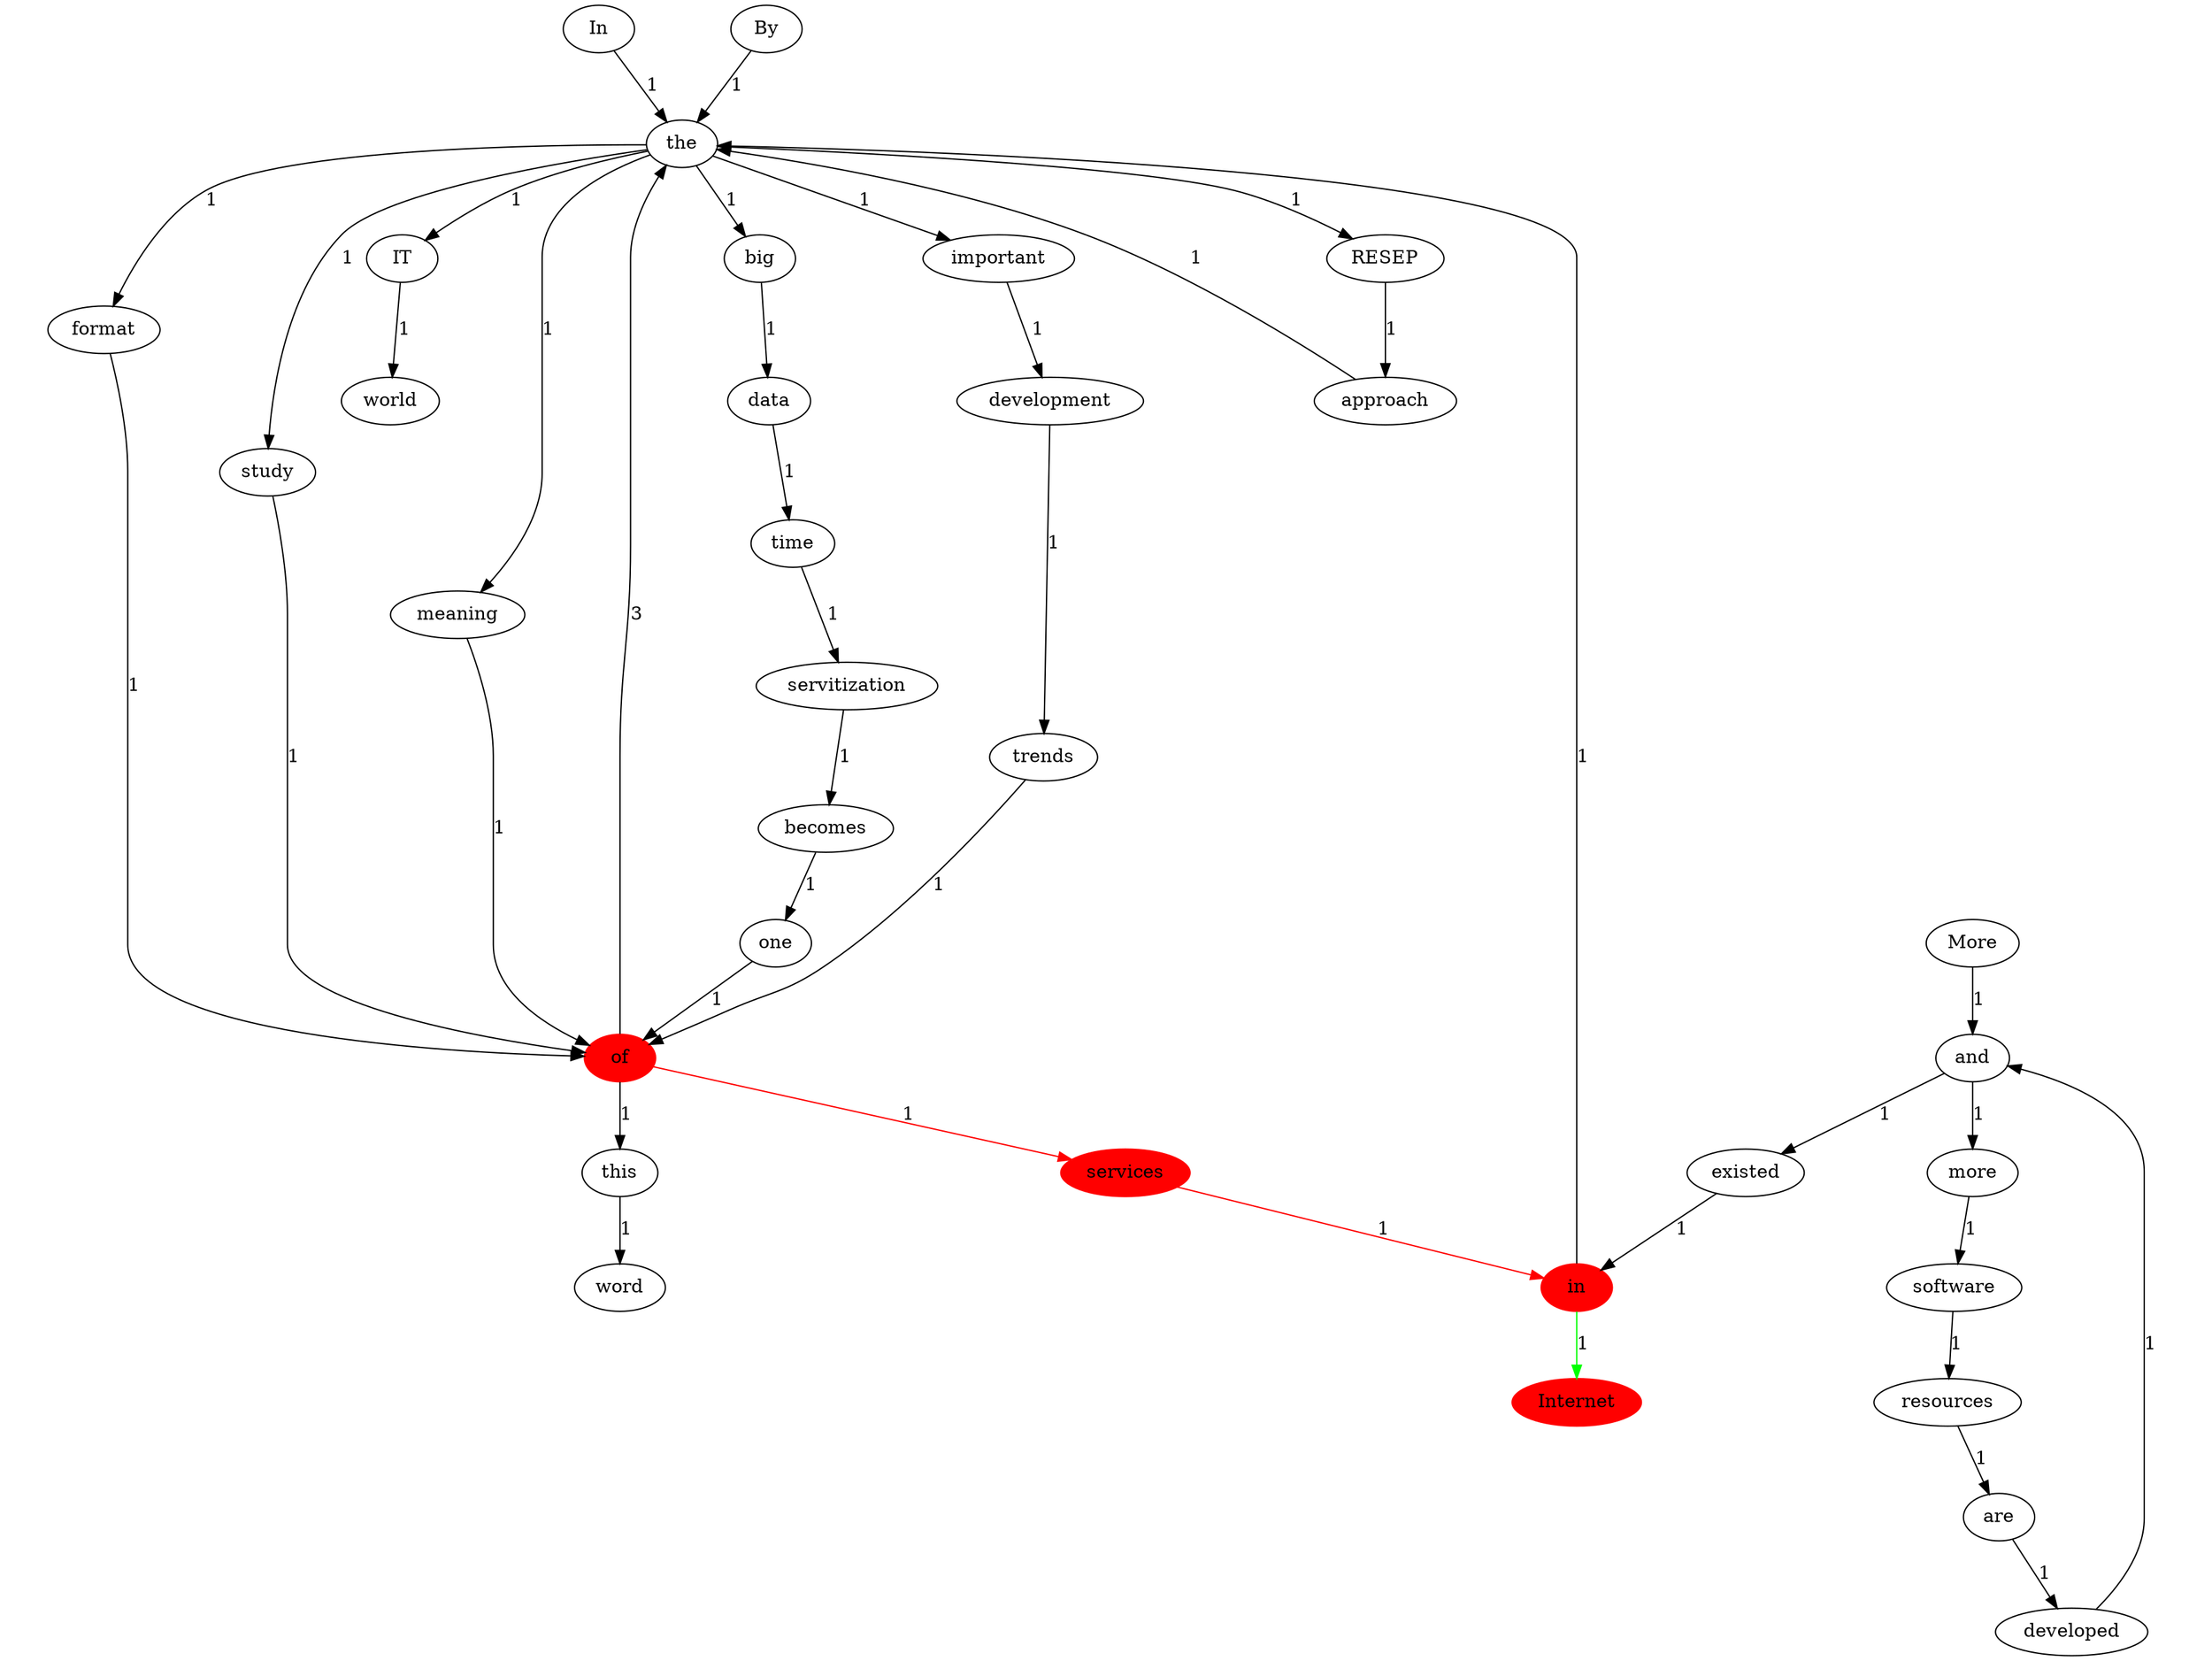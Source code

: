digraph G {
graph [ratio=0.75];"In"[style=solid, color=black];
"the"[style=solid, color=black];
"big"[style=solid, color=black];
"data"[style=solid, color=black];
"time"[style=solid, color=black];
"servitization"[style=solid, color=black];
"becomes"[style=solid, color=black];
"one"[style=solid, color=black];
"of"[style=filled, color=red];
"important"[style=solid, color=black];
"development"[style=solid, color=black];
"trends"[style=solid, color=black];
"IT"[style=solid, color=black];
"world"[style=solid, color=black];
"More"[style=solid, color=black];
"and"[style=solid, color=black];
"more"[style=solid, color=black];
"software"[style=solid, color=black];
"resources"[style=solid, color=black];
"are"[style=solid, color=black];
"developed"[style=solid, color=black];
"existed"[style=solid, color=black];
"in"[style=filled, color=red];
"format"[style=solid, color=black];
"services"[style=filled, color=red];
"Internet"[style=filled, color=red];
"By"[style=solid, color=black];
"study"[style=solid, color=black];
"RESEP"[style=solid, color=black];
"approach"[style=solid, color=black];
"meaning"[style=solid, color=black];
"this"[style=solid, color=black];
"word"[style=solid, color=black];
"In"->"the"[label=1, color=null];
"the"->"big"[label=1, color=null];
"the"->"important"[label=1, color=null];
"the"->"IT"[label=1, color=null];
"the"->"format"[label=1, color=null];
"the"->"study"[label=1, color=null];
"the"->"RESEP"[label=1, color=null];
"the"->"meaning"[label=1, color=null];
"big"->"data"[label=1, color=null];
"data"->"time"[label=1, color=null];
"time"->"servitization"[label=1, color=null];
"servitization"->"becomes"[label=1, color=null];
"becomes"->"one"[label=1, color=null];
"one"->"of"[label=1, color=null];
"of"->"the"[label=3, color=null];
"of"->"services"[label=1, color=red];
"of"->"this"[label=1, color=null];
"important"->"development"[label=1, color=null];
"development"->"trends"[label=1, color=null];
"trends"->"of"[label=1, color=null];
"IT"->"world"[label=1, color=null];
"More"->"and"[label=1, color=null];
"and"->"more"[label=1, color=null];
"and"->"existed"[label=1, color=null];
"more"->"software"[label=1, color=null];
"software"->"resources"[label=1, color=null];
"resources"->"are"[label=1, color=null];
"are"->"developed"[label=1, color=null];
"developed"->"and"[label=1, color=null];
"existed"->"in"[label=1, color=null];
"in"->"the"[label=1, color=null];
"in"->"Internet"[label=1, color=green];
"format"->"of"[label=1, color=null];
"services"->"in"[label=1, color=red];
"By"->"the"[label=1, color=null];
"study"->"of"[label=1, color=null];
"RESEP"->"approach"[label=1, color=null];
"approach"->"the"[label=1, color=null];
"meaning"->"of"[label=1, color=null];
"this"->"word"[label=1, color=null];
}
